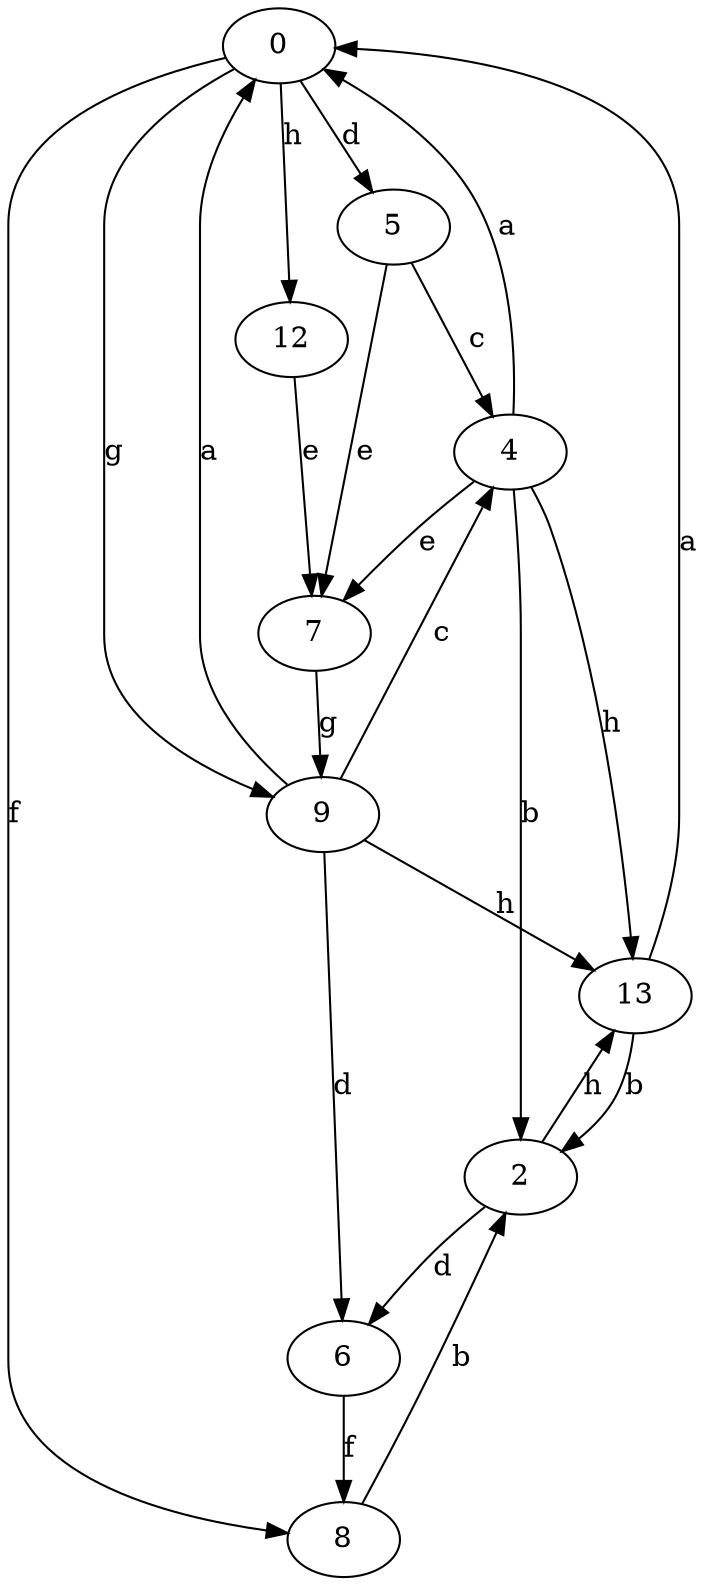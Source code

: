 strict digraph  {
0;
2;
4;
5;
6;
7;
8;
9;
12;
13;
0 -> 5  [label=d];
0 -> 8  [label=f];
0 -> 9  [label=g];
0 -> 12  [label=h];
2 -> 6  [label=d];
2 -> 13  [label=h];
4 -> 0  [label=a];
4 -> 2  [label=b];
4 -> 7  [label=e];
4 -> 13  [label=h];
5 -> 4  [label=c];
5 -> 7  [label=e];
6 -> 8  [label=f];
7 -> 9  [label=g];
8 -> 2  [label=b];
9 -> 0  [label=a];
9 -> 4  [label=c];
9 -> 6  [label=d];
9 -> 13  [label=h];
12 -> 7  [label=e];
13 -> 0  [label=a];
13 -> 2  [label=b];
}
